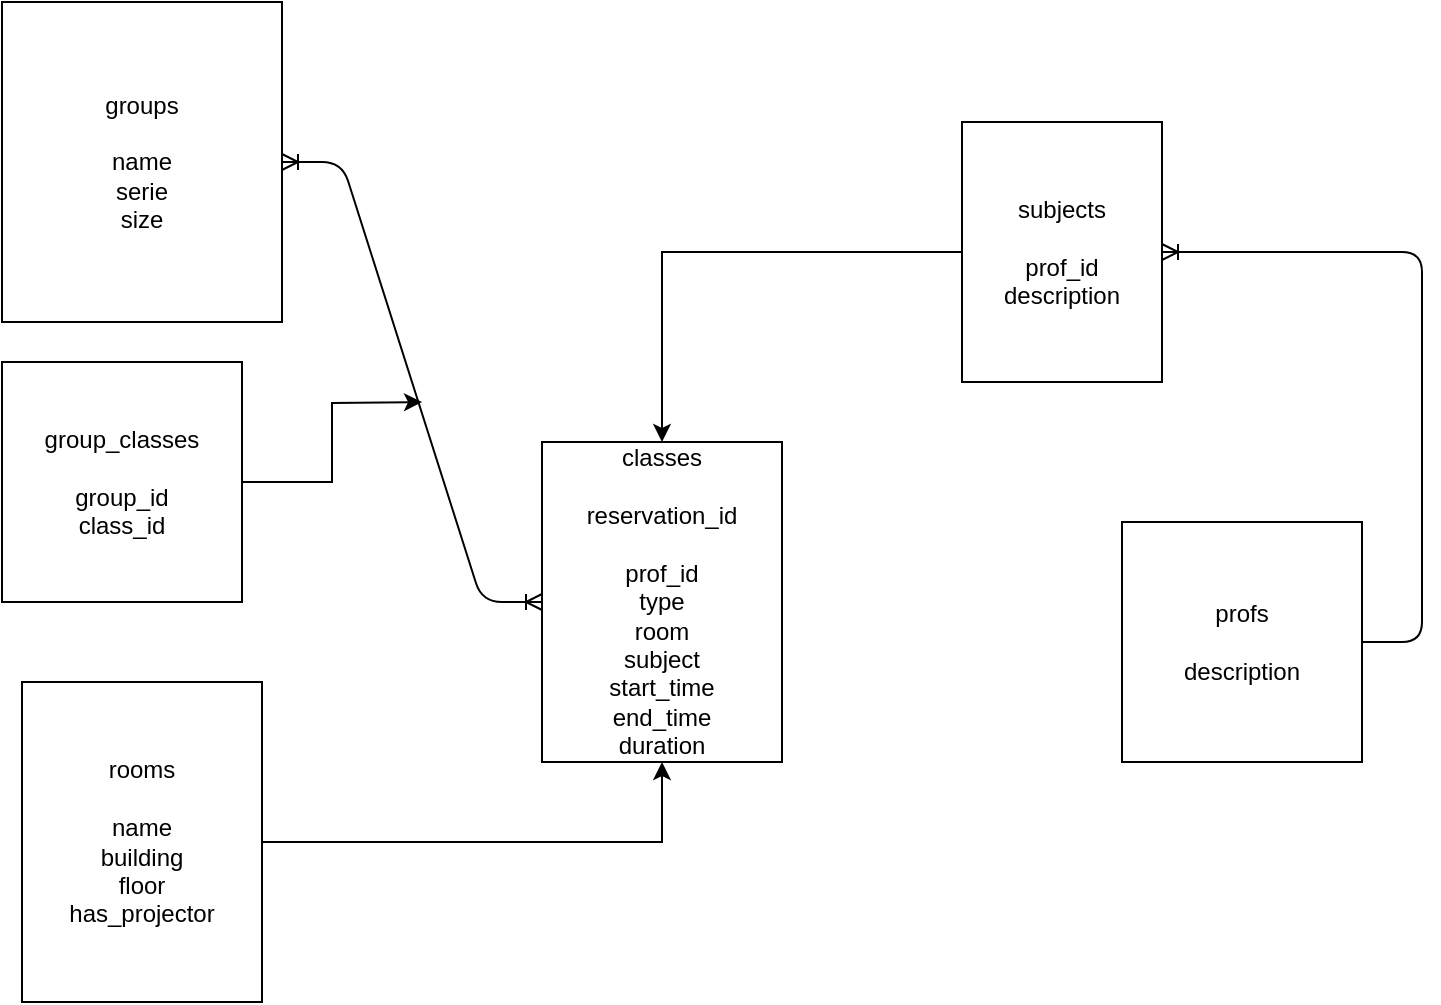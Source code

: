 <mxfile version="12.7.9" type="device"><diagram id="t-rmUsOM_CysVmlnQjg0" name="Page-1"><mxGraphModel dx="1185" dy="705" grid="1" gridSize="10" guides="1" tooltips="1" connect="1" arrows="1" fold="1" page="1" pageScale="1" pageWidth="850" pageHeight="1100" math="0" shadow="0"><root><mxCell id="0"/><mxCell id="1" parent="0"/><mxCell id="Wk0OH_PY2z6QA0DumzYv-1" value="groups&lt;br&gt;&lt;br&gt;name&lt;br&gt;serie&lt;br&gt;size" style="rounded=0;whiteSpace=wrap;html=1;" parent="1" vertex="1"><mxGeometry x="70" y="30" width="140" height="160" as="geometry"/></mxCell><mxCell id="Wk0OH_PY2z6QA0DumzYv-2" value="classes&lt;br&gt;&lt;br&gt;reservation_id&lt;br&gt;&lt;br&gt;prof_id&lt;br&gt;type&lt;br&gt;room&lt;br&gt;subject&lt;br&gt;start_time&lt;br&gt;end_time&lt;br&gt;duration" style="rounded=0;whiteSpace=wrap;html=1;" parent="1" vertex="1"><mxGeometry x="340" y="250" width="120" height="160" as="geometry"/></mxCell><mxCell id="Wk0OH_PY2z6QA0DumzYv-4" value="" style="edgeStyle=entityRelationEdgeStyle;fontSize=12;html=1;endArrow=ERoneToMany;startArrow=ERoneToMany;" parent="1" source="Wk0OH_PY2z6QA0DumzYv-2" target="Wk0OH_PY2z6QA0DumzYv-1" edge="1"><mxGeometry width="100" height="100" relative="1" as="geometry"><mxPoint x="370" y="480" as="sourcePoint"/><mxPoint x="470" y="380" as="targetPoint"/></mxGeometry></mxCell><mxCell id="Wk0OH_PY2z6QA0DumzYv-7" style="edgeStyle=orthogonalEdgeStyle;rounded=0;orthogonalLoop=1;jettySize=auto;html=1;" parent="1" source="Wk0OH_PY2z6QA0DumzYv-5" target="Wk0OH_PY2z6QA0DumzYv-2" edge="1"><mxGeometry relative="1" as="geometry"/></mxCell><mxCell id="Wk0OH_PY2z6QA0DumzYv-5" value="subjects&lt;br&gt;&lt;br&gt;prof_id&lt;br&gt;description" style="rounded=0;whiteSpace=wrap;html=1;" parent="1" vertex="1"><mxGeometry x="550" y="90" width="100" height="130" as="geometry"/></mxCell><mxCell id="Wk0OH_PY2z6QA0DumzYv-9" value="profs&lt;br&gt;&lt;br&gt;description" style="rounded=0;whiteSpace=wrap;html=1;" parent="1" vertex="1"><mxGeometry x="630" y="290" width="120" height="120" as="geometry"/></mxCell><mxCell id="Wk0OH_PY2z6QA0DumzYv-10" value="" style="edgeStyle=entityRelationEdgeStyle;fontSize=12;html=1;endArrow=ERoneToMany;" parent="1" source="Wk0OH_PY2z6QA0DumzYv-9" target="Wk0OH_PY2z6QA0DumzYv-5" edge="1"><mxGeometry width="100" height="100" relative="1" as="geometry"><mxPoint x="320" y="310" as="sourcePoint"/><mxPoint x="420" y="210" as="targetPoint"/></mxGeometry></mxCell><mxCell id="Wk0OH_PY2z6QA0DumzYv-13" style="edgeStyle=orthogonalEdgeStyle;rounded=0;orthogonalLoop=1;jettySize=auto;html=1;entryX=0.5;entryY=1;entryDx=0;entryDy=0;" parent="1" source="Wk0OH_PY2z6QA0DumzYv-12" target="Wk0OH_PY2z6QA0DumzYv-2" edge="1"><mxGeometry relative="1" as="geometry"/></mxCell><mxCell id="Wk0OH_PY2z6QA0DumzYv-12" value="rooms&lt;br&gt;&lt;br&gt;name&lt;br&gt;building&lt;br&gt;floor&lt;br&gt;has_projector" style="rounded=0;whiteSpace=wrap;html=1;" parent="1" vertex="1"><mxGeometry x="80" y="370" width="120" height="160" as="geometry"/></mxCell><mxCell id="Wk0OH_PY2z6QA0DumzYv-15" style="edgeStyle=orthogonalEdgeStyle;rounded=0;orthogonalLoop=1;jettySize=auto;html=1;" parent="1" source="Wk0OH_PY2z6QA0DumzYv-14" edge="1"><mxGeometry relative="1" as="geometry"><mxPoint x="280" y="230" as="targetPoint"/></mxGeometry></mxCell><mxCell id="Wk0OH_PY2z6QA0DumzYv-14" value="group_classes&lt;br&gt;&lt;br&gt;group_id&lt;br&gt;class_id" style="rounded=0;whiteSpace=wrap;html=1;" parent="1" vertex="1"><mxGeometry x="70" y="210" width="120" height="120" as="geometry"/></mxCell></root></mxGraphModel></diagram></mxfile>